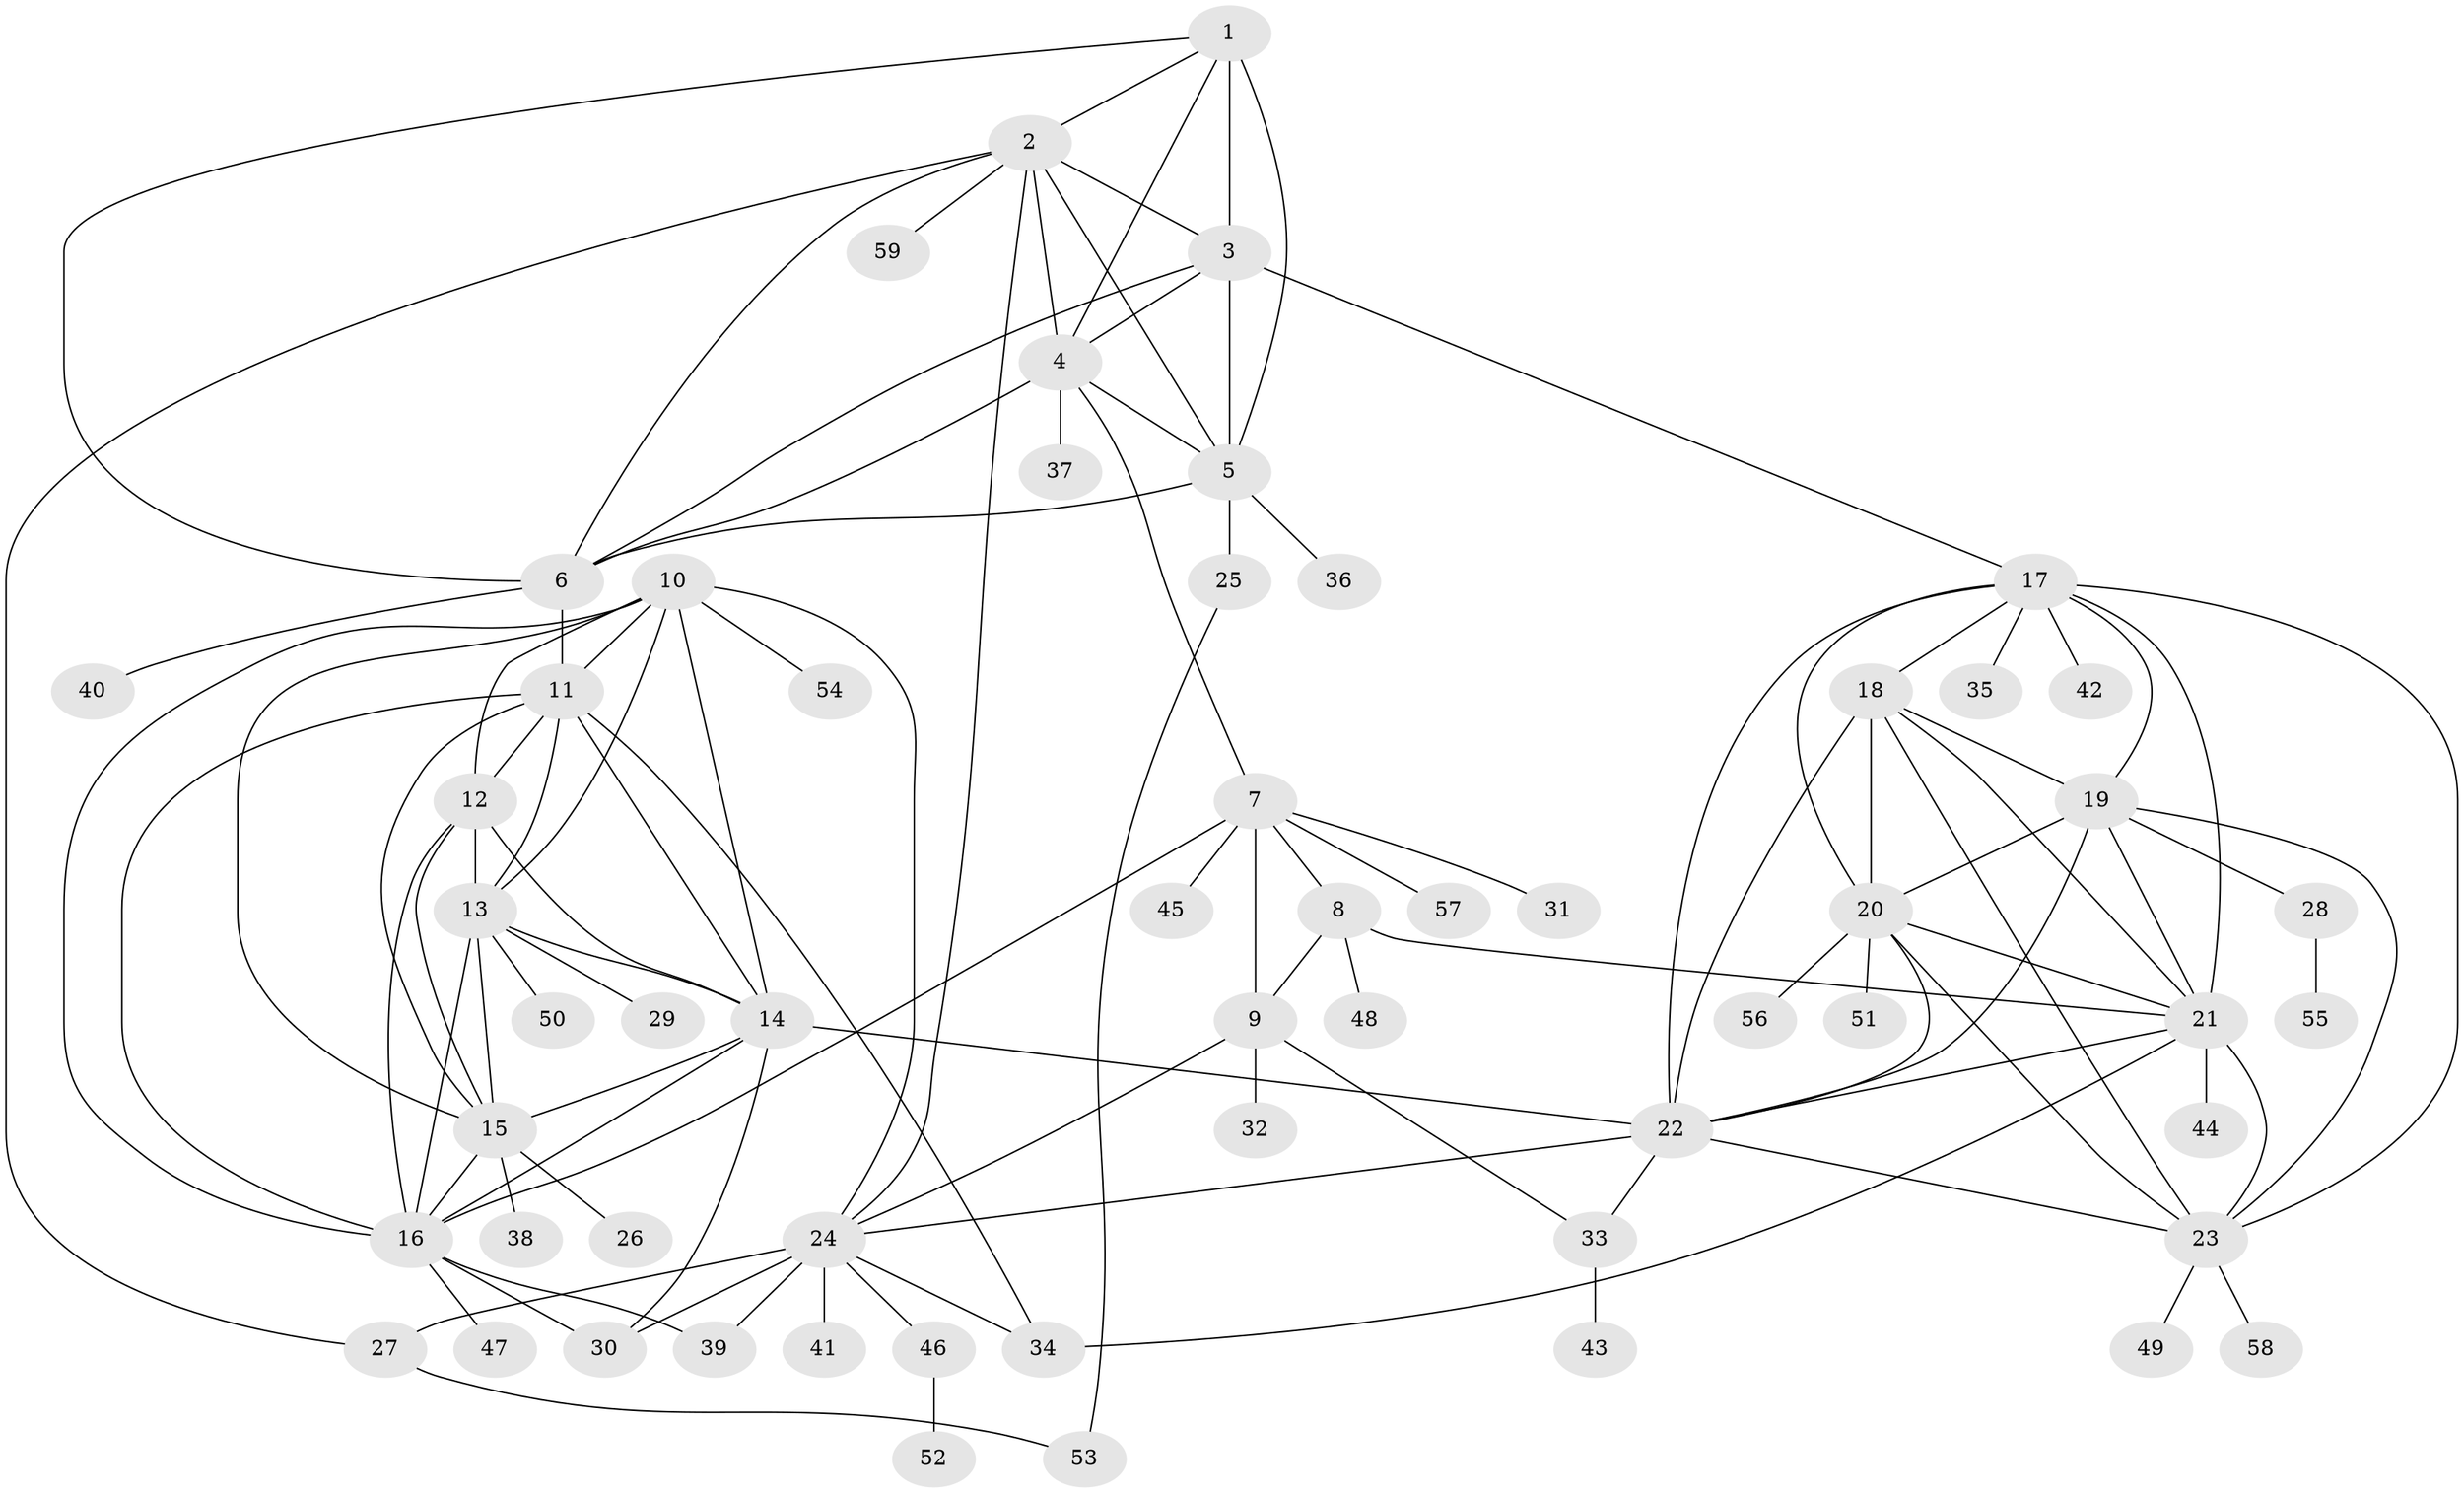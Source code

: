 // original degree distribution, {10: 0.04195804195804196, 6: 0.027972027972027972, 11: 0.04195804195804196, 7: 0.02097902097902098, 14: 0.006993006993006993, 9: 0.06993006993006994, 13: 0.013986013986013986, 8: 0.02097902097902098, 1: 0.6013986013986014, 2: 0.11888111888111888, 3: 0.027972027972027972, 5: 0.006993006993006993}
// Generated by graph-tools (version 1.1) at 2025/52/03/04/25 22:52:09]
// undirected, 59 vertices, 113 edges
graph export_dot {
  node [color=gray90,style=filled];
  1;
  2;
  3;
  4;
  5;
  6;
  7;
  8;
  9;
  10;
  11;
  12;
  13;
  14;
  15;
  16;
  17;
  18;
  19;
  20;
  21;
  22;
  23;
  24;
  25;
  26;
  27;
  28;
  29;
  30;
  31;
  32;
  33;
  34;
  35;
  36;
  37;
  38;
  39;
  40;
  41;
  42;
  43;
  44;
  45;
  46;
  47;
  48;
  49;
  50;
  51;
  52;
  53;
  54;
  55;
  56;
  57;
  58;
  59;
  1 -- 2 [weight=1.0];
  1 -- 3 [weight=5.0];
  1 -- 4 [weight=1.0];
  1 -- 5 [weight=1.0];
  1 -- 6 [weight=1.0];
  2 -- 3 [weight=2.0];
  2 -- 4 [weight=1.0];
  2 -- 5 [weight=1.0];
  2 -- 6 [weight=1.0];
  2 -- 24 [weight=1.0];
  2 -- 27 [weight=1.0];
  2 -- 59 [weight=1.0];
  3 -- 4 [weight=2.0];
  3 -- 5 [weight=2.0];
  3 -- 6 [weight=2.0];
  3 -- 17 [weight=1.0];
  4 -- 5 [weight=1.0];
  4 -- 6 [weight=1.0];
  4 -- 7 [weight=1.0];
  4 -- 37 [weight=3.0];
  5 -- 6 [weight=1.0];
  5 -- 25 [weight=6.0];
  5 -- 36 [weight=1.0];
  6 -- 11 [weight=1.0];
  6 -- 40 [weight=3.0];
  7 -- 8 [weight=5.0];
  7 -- 9 [weight=5.0];
  7 -- 16 [weight=1.0];
  7 -- 31 [weight=1.0];
  7 -- 45 [weight=3.0];
  7 -- 57 [weight=1.0];
  8 -- 9 [weight=1.0];
  8 -- 21 [weight=1.0];
  8 -- 48 [weight=1.0];
  9 -- 24 [weight=1.0];
  9 -- 32 [weight=1.0];
  9 -- 33 [weight=1.0];
  10 -- 11 [weight=1.0];
  10 -- 12 [weight=1.0];
  10 -- 13 [weight=1.0];
  10 -- 14 [weight=1.0];
  10 -- 15 [weight=1.0];
  10 -- 16 [weight=1.0];
  10 -- 24 [weight=1.0];
  10 -- 54 [weight=1.0];
  11 -- 12 [weight=1.0];
  11 -- 13 [weight=1.0];
  11 -- 14 [weight=1.0];
  11 -- 15 [weight=1.0];
  11 -- 16 [weight=1.0];
  11 -- 34 [weight=1.0];
  12 -- 13 [weight=5.0];
  12 -- 14 [weight=1.0];
  12 -- 15 [weight=1.0];
  12 -- 16 [weight=1.0];
  13 -- 14 [weight=1.0];
  13 -- 15 [weight=1.0];
  13 -- 16 [weight=1.0];
  13 -- 29 [weight=1.0];
  13 -- 50 [weight=1.0];
  14 -- 15 [weight=1.0];
  14 -- 16 [weight=1.0];
  14 -- 22 [weight=1.0];
  14 -- 30 [weight=1.0];
  15 -- 16 [weight=1.0];
  15 -- 26 [weight=1.0];
  15 -- 38 [weight=2.0];
  16 -- 30 [weight=1.0];
  16 -- 39 [weight=1.0];
  16 -- 47 [weight=1.0];
  17 -- 18 [weight=1.0];
  17 -- 19 [weight=1.0];
  17 -- 20 [weight=1.0];
  17 -- 21 [weight=1.0];
  17 -- 22 [weight=1.0];
  17 -- 23 [weight=1.0];
  17 -- 35 [weight=1.0];
  17 -- 42 [weight=2.0];
  18 -- 19 [weight=3.0];
  18 -- 20 [weight=1.0];
  18 -- 21 [weight=1.0];
  18 -- 22 [weight=1.0];
  18 -- 23 [weight=1.0];
  19 -- 20 [weight=1.0];
  19 -- 21 [weight=1.0];
  19 -- 22 [weight=1.0];
  19 -- 23 [weight=1.0];
  19 -- 28 [weight=1.0];
  20 -- 21 [weight=1.0];
  20 -- 22 [weight=1.0];
  20 -- 23 [weight=1.0];
  20 -- 51 [weight=1.0];
  20 -- 56 [weight=1.0];
  21 -- 22 [weight=1.0];
  21 -- 23 [weight=1.0];
  21 -- 34 [weight=1.0];
  21 -- 44 [weight=1.0];
  22 -- 23 [weight=1.0];
  22 -- 24 [weight=1.0];
  22 -- 33 [weight=1.0];
  23 -- 49 [weight=1.0];
  23 -- 58 [weight=1.0];
  24 -- 27 [weight=4.0];
  24 -- 30 [weight=5.0];
  24 -- 34 [weight=2.0];
  24 -- 39 [weight=1.0];
  24 -- 41 [weight=4.0];
  24 -- 46 [weight=1.0];
  25 -- 53 [weight=1.0];
  27 -- 53 [weight=1.0];
  28 -- 55 [weight=1.0];
  33 -- 43 [weight=2.0];
  46 -- 52 [weight=1.0];
}
